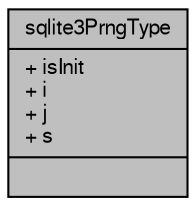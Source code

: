 digraph "sqlite3PrngType"
{
  edge [fontname="FreeSans",fontsize="10",labelfontname="FreeSans",labelfontsize="10"];
  node [fontname="FreeSans",fontsize="10",shape=record];
  Node1 [label="{sqlite3PrngType\n|+ isInit\l+ i\l+ j\l+ s\l|}",height=0.2,width=0.4,color="black", fillcolor="grey75", style="filled", fontcolor="black"];
}
